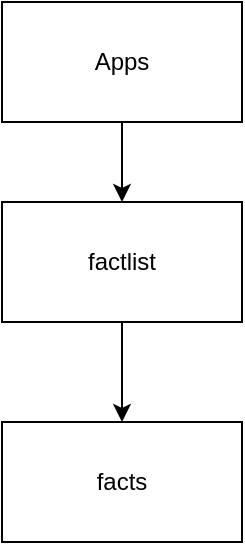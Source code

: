 <mxfile version="13.10.0" type="embed">
    <diagram id="dB3NRM8gIujmQTZyP3ID" name="Page-1">
        <mxGraphModel dx="767" dy="285" grid="1" gridSize="10" guides="1" tooltips="1" connect="1" arrows="1" fold="1" page="1" pageScale="1" pageWidth="850" pageHeight="1100" math="0" shadow="0">
            <root>
                <mxCell id="0"/>
                <mxCell id="1" parent="0"/>
                <mxCell id="8" value="" style="edgeStyle=orthogonalEdgeStyle;rounded=0;orthogonalLoop=1;jettySize=auto;html=1;" edge="1" parent="1" source="2" target="4">
                    <mxGeometry relative="1" as="geometry"/>
                </mxCell>
                <mxCell id="2" value="Apps" style="rounded=0;whiteSpace=wrap;html=1;" vertex="1" parent="1">
                    <mxGeometry x="150" y="70" width="120" height="60" as="geometry"/>
                </mxCell>
                <mxCell id="3" value="facts" style="rounded=0;whiteSpace=wrap;html=1;" vertex="1" parent="1">
                    <mxGeometry x="150" y="280" width="120" height="60" as="geometry"/>
                </mxCell>
                <mxCell id="9" value="" style="edgeStyle=orthogonalEdgeStyle;rounded=0;orthogonalLoop=1;jettySize=auto;html=1;" edge="1" parent="1" source="4" target="3">
                    <mxGeometry relative="1" as="geometry"/>
                </mxCell>
                <mxCell id="4" value="factlist" style="rounded=0;whiteSpace=wrap;html=1;" vertex="1" parent="1">
                    <mxGeometry x="150" y="170" width="120" height="60" as="geometry"/>
                </mxCell>
            </root>
        </mxGraphModel>
    </diagram>
</mxfile>